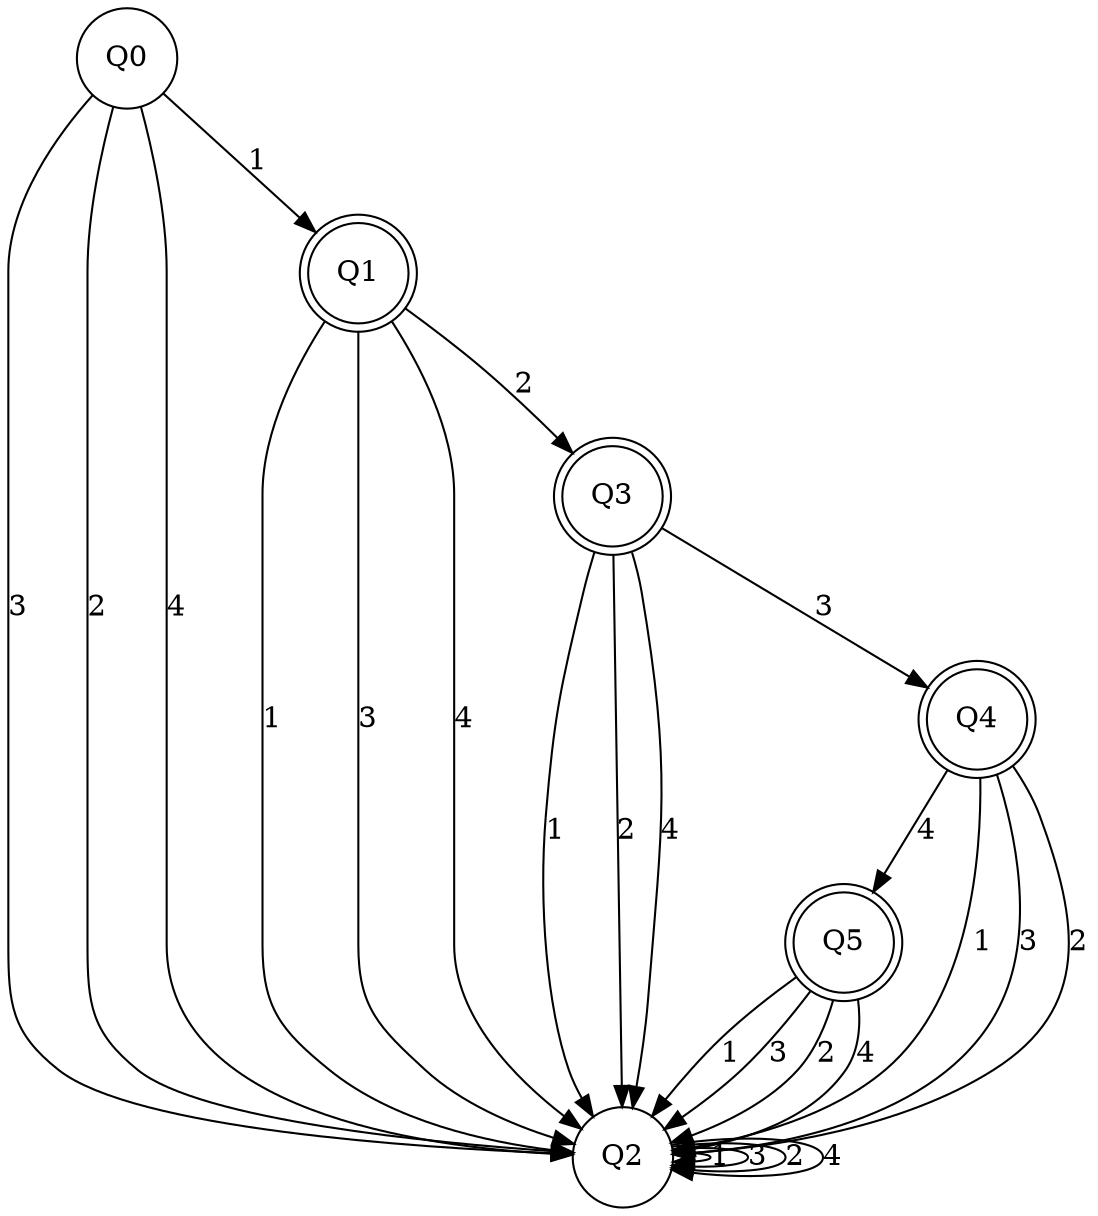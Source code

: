 digraph re_dfa {
Q5 [shape=doublecircle];
Q2 [shape=circle];
Q3 [shape=doublecircle];
Q0 [shape=circle];
Q1 [shape=doublecircle];
Q4 [shape=doublecircle];
Q5 -> Q2  [label=1];
Q5 -> Q2  [label=3];
Q5 -> Q2  [label=2];
Q5 -> Q2  [label=4];
Q2 -> Q2  [label=1];
Q2 -> Q2  [label=3];
Q2 -> Q2  [label=2];
Q2 -> Q2  [label=4];
Q3 -> Q2  [label=1];
Q3 -> Q4  [label=3];
Q3 -> Q2  [label=2];
Q3 -> Q2  [label=4];
Q0 -> Q1  [label=1];
Q0 -> Q2  [label=3];
Q0 -> Q2  [label=2];
Q0 -> Q2  [label=4];
Q1 -> Q2  [label=1];
Q1 -> Q2  [label=3];
Q1 -> Q3  [label=2];
Q1 -> Q2  [label=4];
Q4 -> Q2  [label=1];
Q4 -> Q2  [label=3];
Q4 -> Q2  [label=2];
Q4 -> Q5  [label=4];
}
